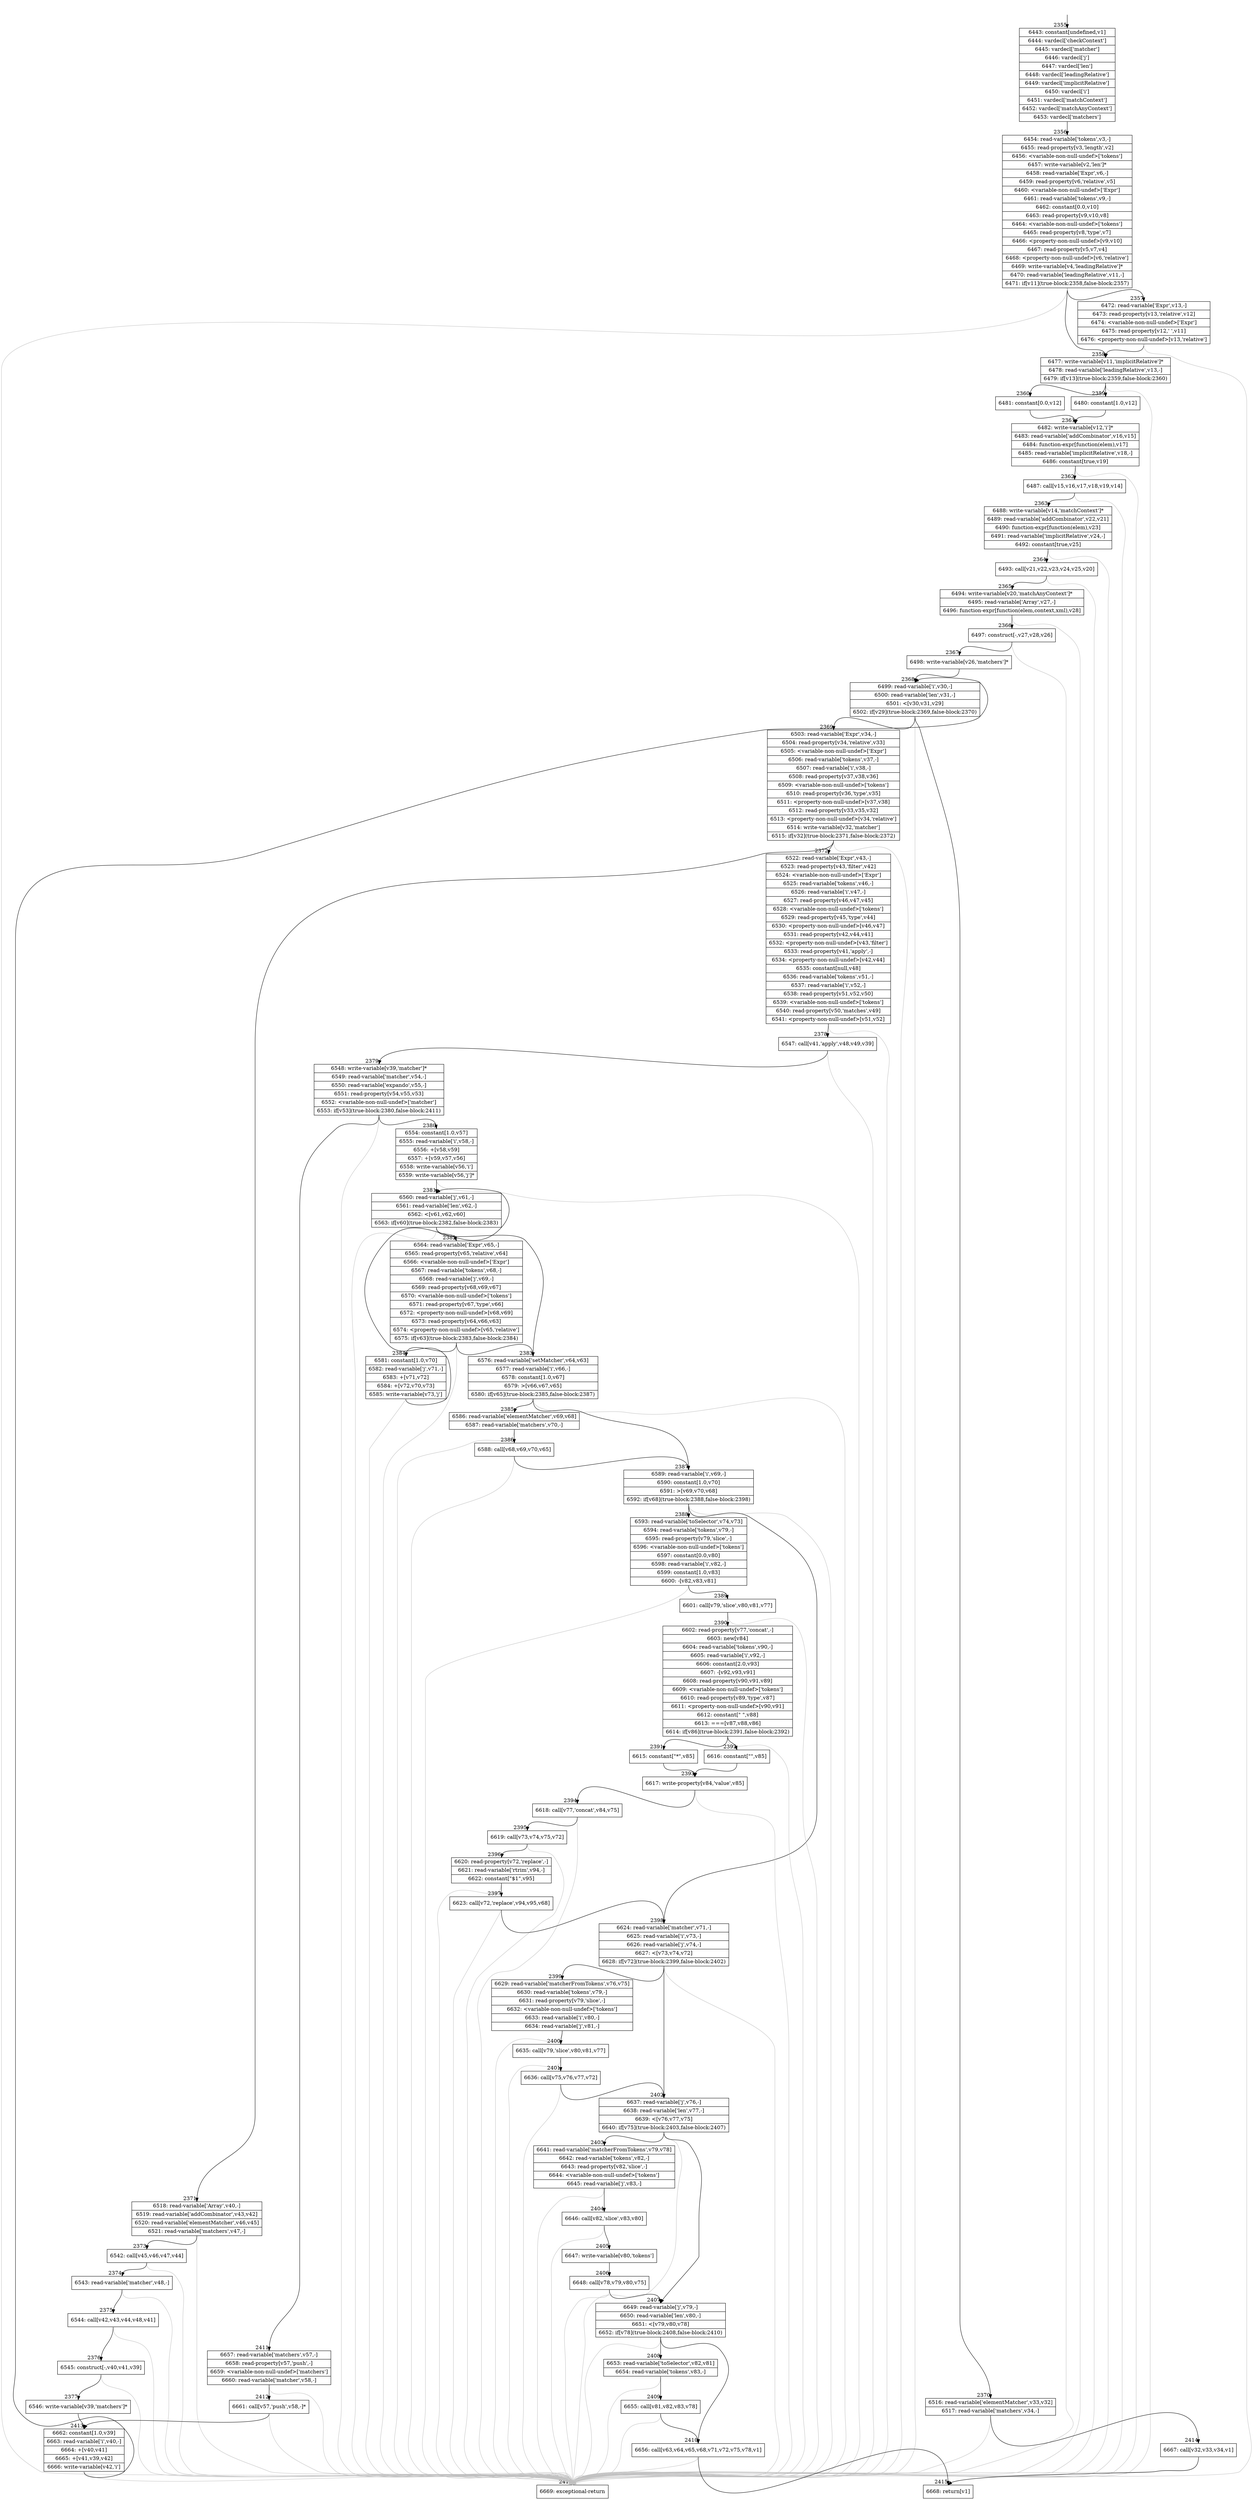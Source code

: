 digraph {
rankdir="TD"
BB_entry160[shape=none,label=""];
BB_entry160 -> BB2355 [tailport=s, headport=n, headlabel="    2355"]
BB2355 [shape=record label="{6443: constant[undefined,v1]|6444: vardecl['checkContext']|6445: vardecl['matcher']|6446: vardecl['j']|6447: vardecl['len']|6448: vardecl['leadingRelative']|6449: vardecl['implicitRelative']|6450: vardecl['i']|6451: vardecl['matchContext']|6452: vardecl['matchAnyContext']|6453: vardecl['matchers']}" ] 
BB2355 -> BB2356 [tailport=s, headport=n, headlabel="      2356"]
BB2356 [shape=record label="{6454: read-variable['tokens',v3,-]|6455: read-property[v3,'length',v2]|6456: \<variable-non-null-undef\>['tokens']|6457: write-variable[v2,'len']*|6458: read-variable['Expr',v6,-]|6459: read-property[v6,'relative',v5]|6460: \<variable-non-null-undef\>['Expr']|6461: read-variable['tokens',v9,-]|6462: constant[0.0,v10]|6463: read-property[v9,v10,v8]|6464: \<variable-non-null-undef\>['tokens']|6465: read-property[v8,'type',v7]|6466: \<property-non-null-undef\>[v9,v10]|6467: read-property[v5,v7,v4]|6468: \<property-non-null-undef\>[v6,'relative']|6469: write-variable[v4,'leadingRelative']*|6470: read-variable['leadingRelative',v11,-]|6471: if[v11](true-block:2358,false-block:2357)}" ] 
BB2356 -> BB2358 [tailport=s, headport=n, headlabel="      2358"]
BB2356 -> BB2357 [tailport=s, headport=n, headlabel="      2357"]
BB2356 -> BB2416 [tailport=s, headport=n, color=gray, headlabel="      2416"]
BB2357 [shape=record label="{6472: read-variable['Expr',v13,-]|6473: read-property[v13,'relative',v12]|6474: \<variable-non-null-undef\>['Expr']|6475: read-property[v12,' ',v11]|6476: \<property-non-null-undef\>[v13,'relative']}" ] 
BB2357 -> BB2358 [tailport=s, headport=n]
BB2357 -> BB2416 [tailport=s, headport=n, color=gray]
BB2358 [shape=record label="{6477: write-variable[v11,'implicitRelative']*|6478: read-variable['leadingRelative',v13,-]|6479: if[v13](true-block:2359,false-block:2360)}" ] 
BB2358 -> BB2359 [tailport=s, headport=n, headlabel="      2359"]
BB2358 -> BB2360 [tailport=s, headport=n, headlabel="      2360"]
BB2358 -> BB2416 [tailport=s, headport=n, color=gray]
BB2359 [shape=record label="{6480: constant[1.0,v12]}" ] 
BB2359 -> BB2361 [tailport=s, headport=n, headlabel="      2361"]
BB2360 [shape=record label="{6481: constant[0.0,v12]}" ] 
BB2360 -> BB2361 [tailport=s, headport=n]
BB2361 [shape=record label="{6482: write-variable[v12,'i']*|6483: read-variable['addCombinator',v16,v15]|6484: function-expr[function(elem),v17]|6485: read-variable['implicitRelative',v18,-]|6486: constant[true,v19]}" ] 
BB2361 -> BB2362 [tailport=s, headport=n, headlabel="      2362"]
BB2361 -> BB2416 [tailport=s, headport=n, color=gray]
BB2362 [shape=record label="{6487: call[v15,v16,v17,v18,v19,v14]}" ] 
BB2362 -> BB2363 [tailport=s, headport=n, headlabel="      2363"]
BB2362 -> BB2416 [tailport=s, headport=n, color=gray]
BB2363 [shape=record label="{6488: write-variable[v14,'matchContext']*|6489: read-variable['addCombinator',v22,v21]|6490: function-expr[function(elem),v23]|6491: read-variable['implicitRelative',v24,-]|6492: constant[true,v25]}" ] 
BB2363 -> BB2364 [tailport=s, headport=n, headlabel="      2364"]
BB2363 -> BB2416 [tailport=s, headport=n, color=gray]
BB2364 [shape=record label="{6493: call[v21,v22,v23,v24,v25,v20]}" ] 
BB2364 -> BB2365 [tailport=s, headport=n, headlabel="      2365"]
BB2364 -> BB2416 [tailport=s, headport=n, color=gray]
BB2365 [shape=record label="{6494: write-variable[v20,'matchAnyContext']*|6495: read-variable['Array',v27,-]|6496: function-expr[function(elem,context,xml),v28]}" ] 
BB2365 -> BB2366 [tailport=s, headport=n, headlabel="      2366"]
BB2365 -> BB2416 [tailport=s, headport=n, color=gray]
BB2366 [shape=record label="{6497: construct[-,v27,v28,v26]}" ] 
BB2366 -> BB2367 [tailport=s, headport=n, headlabel="      2367"]
BB2366 -> BB2416 [tailport=s, headport=n, color=gray]
BB2367 [shape=record label="{6498: write-variable[v26,'matchers']*}" ] 
BB2367 -> BB2368 [tailport=s, headport=n, headlabel="      2368"]
BB2368 [shape=record label="{6499: read-variable['i',v30,-]|6500: read-variable['len',v31,-]|6501: \<[v30,v31,v29]|6502: if[v29](true-block:2369,false-block:2370)}" ] 
BB2368 -> BB2369 [tailport=s, headport=n, headlabel="      2369"]
BB2368 -> BB2370 [tailport=s, headport=n, headlabel="      2370"]
BB2368 -> BB2416 [tailport=s, headport=n, color=gray]
BB2369 [shape=record label="{6503: read-variable['Expr',v34,-]|6504: read-property[v34,'relative',v33]|6505: \<variable-non-null-undef\>['Expr']|6506: read-variable['tokens',v37,-]|6507: read-variable['i',v38,-]|6508: read-property[v37,v38,v36]|6509: \<variable-non-null-undef\>['tokens']|6510: read-property[v36,'type',v35]|6511: \<property-non-null-undef\>[v37,v38]|6512: read-property[v33,v35,v32]|6513: \<property-non-null-undef\>[v34,'relative']|6514: write-variable[v32,'matcher']|6515: if[v32](true-block:2371,false-block:2372)}" ] 
BB2369 -> BB2371 [tailport=s, headport=n, headlabel="      2371"]
BB2369 -> BB2372 [tailport=s, headport=n, headlabel="      2372"]
BB2369 -> BB2416 [tailport=s, headport=n, color=gray]
BB2370 [shape=record label="{6516: read-variable['elementMatcher',v33,v32]|6517: read-variable['matchers',v34,-]}" ] 
BB2370 -> BB2414 [tailport=s, headport=n, headlabel="      2414"]
BB2370 -> BB2416 [tailport=s, headport=n, color=gray]
BB2371 [shape=record label="{6518: read-variable['Array',v40,-]|6519: read-variable['addCombinator',v43,v42]|6520: read-variable['elementMatcher',v46,v45]|6521: read-variable['matchers',v47,-]}" ] 
BB2371 -> BB2373 [tailport=s, headport=n, headlabel="      2373"]
BB2371 -> BB2416 [tailport=s, headport=n, color=gray]
BB2372 [shape=record label="{6522: read-variable['Expr',v43,-]|6523: read-property[v43,'filter',v42]|6524: \<variable-non-null-undef\>['Expr']|6525: read-variable['tokens',v46,-]|6526: read-variable['i',v47,-]|6527: read-property[v46,v47,v45]|6528: \<variable-non-null-undef\>['tokens']|6529: read-property[v45,'type',v44]|6530: \<property-non-null-undef\>[v46,v47]|6531: read-property[v42,v44,v41]|6532: \<property-non-null-undef\>[v43,'filter']|6533: read-property[v41,'apply',-]|6534: \<property-non-null-undef\>[v42,v44]|6535: constant[null,v48]|6536: read-variable['tokens',v51,-]|6537: read-variable['i',v52,-]|6538: read-property[v51,v52,v50]|6539: \<variable-non-null-undef\>['tokens']|6540: read-property[v50,'matches',v49]|6541: \<property-non-null-undef\>[v51,v52]}" ] 
BB2372 -> BB2378 [tailport=s, headport=n, headlabel="      2378"]
BB2372 -> BB2416 [tailport=s, headport=n, color=gray]
BB2373 [shape=record label="{6542: call[v45,v46,v47,v44]}" ] 
BB2373 -> BB2374 [tailport=s, headport=n, headlabel="      2374"]
BB2373 -> BB2416 [tailport=s, headport=n, color=gray]
BB2374 [shape=record label="{6543: read-variable['matcher',v48,-]}" ] 
BB2374 -> BB2375 [tailport=s, headport=n, headlabel="      2375"]
BB2374 -> BB2416 [tailport=s, headport=n, color=gray]
BB2375 [shape=record label="{6544: call[v42,v43,v44,v48,v41]}" ] 
BB2375 -> BB2376 [tailport=s, headport=n, headlabel="      2376"]
BB2375 -> BB2416 [tailport=s, headport=n, color=gray]
BB2376 [shape=record label="{6545: construct[-,v40,v41,v39]}" ] 
BB2376 -> BB2377 [tailport=s, headport=n, headlabel="      2377"]
BB2376 -> BB2416 [tailport=s, headport=n, color=gray]
BB2377 [shape=record label="{6546: write-variable[v39,'matchers']*}" ] 
BB2377 -> BB2413 [tailport=s, headport=n, headlabel="      2413"]
BB2378 [shape=record label="{6547: call[v41,'apply',v48,v49,v39]}" ] 
BB2378 -> BB2379 [tailport=s, headport=n, headlabel="      2379"]
BB2378 -> BB2416 [tailport=s, headport=n, color=gray]
BB2379 [shape=record label="{6548: write-variable[v39,'matcher']*|6549: read-variable['matcher',v54,-]|6550: read-variable['expando',v55,-]|6551: read-property[v54,v55,v53]|6552: \<variable-non-null-undef\>['matcher']|6553: if[v53](true-block:2380,false-block:2411)}" ] 
BB2379 -> BB2380 [tailport=s, headport=n, headlabel="      2380"]
BB2379 -> BB2411 [tailport=s, headport=n, headlabel="      2411"]
BB2379 -> BB2416 [tailport=s, headport=n, color=gray]
BB2380 [shape=record label="{6554: constant[1.0,v57]|6555: read-variable['i',v58,-]|6556: +[v58,v59]|6557: +[v59,v57,v56]|6558: write-variable[v56,'i']|6559: write-variable[v56,'j']*}" ] 
BB2380 -> BB2381 [tailport=s, headport=n, headlabel="      2381"]
BB2380 -> BB2416 [tailport=s, headport=n, color=gray]
BB2381 [shape=record label="{6560: read-variable['j',v61,-]|6561: read-variable['len',v62,-]|6562: \<[v61,v62,v60]|6563: if[v60](true-block:2382,false-block:2383)}" ] 
BB2381 -> BB2382 [tailport=s, headport=n, headlabel="      2382"]
BB2381 -> BB2383 [tailport=s, headport=n, headlabel="      2383"]
BB2381 -> BB2416 [tailport=s, headport=n, color=gray]
BB2382 [shape=record label="{6564: read-variable['Expr',v65,-]|6565: read-property[v65,'relative',v64]|6566: \<variable-non-null-undef\>['Expr']|6567: read-variable['tokens',v68,-]|6568: read-variable['j',v69,-]|6569: read-property[v68,v69,v67]|6570: \<variable-non-null-undef\>['tokens']|6571: read-property[v67,'type',v66]|6572: \<property-non-null-undef\>[v68,v69]|6573: read-property[v64,v66,v63]|6574: \<property-non-null-undef\>[v65,'relative']|6575: if[v63](true-block:2383,false-block:2384)}" ] 
BB2382 -> BB2383 [tailport=s, headport=n]
BB2382 -> BB2384 [tailport=s, headport=n, headlabel="      2384"]
BB2382 -> BB2416 [tailport=s, headport=n, color=gray]
BB2383 [shape=record label="{6576: read-variable['setMatcher',v64,v63]|6577: read-variable['i',v66,-]|6578: constant[1.0,v67]|6579: \>[v66,v67,v65]|6580: if[v65](true-block:2385,false-block:2387)}" ] 
BB2383 -> BB2387 [tailport=s, headport=n, headlabel="      2387"]
BB2383 -> BB2385 [tailport=s, headport=n, headlabel="      2385"]
BB2383 -> BB2416 [tailport=s, headport=n, color=gray]
BB2384 [shape=record label="{6581: constant[1.0,v70]|6582: read-variable['j',v71,-]|6583: +[v71,v72]|6584: +[v72,v70,v73]|6585: write-variable[v73,'j']}" ] 
BB2384 -> BB2381 [tailport=s, headport=n]
BB2384 -> BB2416 [tailport=s, headport=n, color=gray]
BB2385 [shape=record label="{6586: read-variable['elementMatcher',v69,v68]|6587: read-variable['matchers',v70,-]}" ] 
BB2385 -> BB2386 [tailport=s, headport=n, headlabel="      2386"]
BB2385 -> BB2416 [tailport=s, headport=n, color=gray]
BB2386 [shape=record label="{6588: call[v68,v69,v70,v65]}" ] 
BB2386 -> BB2387 [tailport=s, headport=n]
BB2386 -> BB2416 [tailport=s, headport=n, color=gray]
BB2387 [shape=record label="{6589: read-variable['i',v69,-]|6590: constant[1.0,v70]|6591: \>[v69,v70,v68]|6592: if[v68](true-block:2388,false-block:2398)}" ] 
BB2387 -> BB2398 [tailport=s, headport=n, headlabel="      2398"]
BB2387 -> BB2388 [tailport=s, headport=n, headlabel="      2388"]
BB2387 -> BB2416 [tailport=s, headport=n, color=gray]
BB2388 [shape=record label="{6593: read-variable['toSelector',v74,v73]|6594: read-variable['tokens',v79,-]|6595: read-property[v79,'slice',-]|6596: \<variable-non-null-undef\>['tokens']|6597: constant[0.0,v80]|6598: read-variable['i',v82,-]|6599: constant[1.0,v83]|6600: -[v82,v83,v81]}" ] 
BB2388 -> BB2389 [tailport=s, headport=n, headlabel="      2389"]
BB2388 -> BB2416 [tailport=s, headport=n, color=gray]
BB2389 [shape=record label="{6601: call[v79,'slice',v80,v81,v77]}" ] 
BB2389 -> BB2390 [tailport=s, headport=n, headlabel="      2390"]
BB2389 -> BB2416 [tailport=s, headport=n, color=gray]
BB2390 [shape=record label="{6602: read-property[v77,'concat',-]|6603: new[v84]|6604: read-variable['tokens',v90,-]|6605: read-variable['i',v92,-]|6606: constant[2.0,v93]|6607: -[v92,v93,v91]|6608: read-property[v90,v91,v89]|6609: \<variable-non-null-undef\>['tokens']|6610: read-property[v89,'type',v87]|6611: \<property-non-null-undef\>[v90,v91]|6612: constant[\" \",v88]|6613: ===[v87,v88,v86]|6614: if[v86](true-block:2391,false-block:2392)}" ] 
BB2390 -> BB2391 [tailport=s, headport=n, headlabel="      2391"]
BB2390 -> BB2392 [tailport=s, headport=n, headlabel="      2392"]
BB2390 -> BB2416 [tailport=s, headport=n, color=gray]
BB2391 [shape=record label="{6615: constant[\"*\",v85]}" ] 
BB2391 -> BB2393 [tailport=s, headport=n, headlabel="      2393"]
BB2392 [shape=record label="{6616: constant[\"\",v85]}" ] 
BB2392 -> BB2393 [tailport=s, headport=n]
BB2393 [shape=record label="{6617: write-property[v84,'value',v85]}" ] 
BB2393 -> BB2394 [tailport=s, headport=n, headlabel="      2394"]
BB2393 -> BB2416 [tailport=s, headport=n, color=gray]
BB2394 [shape=record label="{6618: call[v77,'concat',v84,v75]}" ] 
BB2394 -> BB2395 [tailport=s, headport=n, headlabel="      2395"]
BB2394 -> BB2416 [tailport=s, headport=n, color=gray]
BB2395 [shape=record label="{6619: call[v73,v74,v75,v72]}" ] 
BB2395 -> BB2396 [tailport=s, headport=n, headlabel="      2396"]
BB2395 -> BB2416 [tailport=s, headport=n, color=gray]
BB2396 [shape=record label="{6620: read-property[v72,'replace',-]|6621: read-variable['rtrim',v94,-]|6622: constant[\"$1\",v95]}" ] 
BB2396 -> BB2397 [tailport=s, headport=n, headlabel="      2397"]
BB2396 -> BB2416 [tailport=s, headport=n, color=gray]
BB2397 [shape=record label="{6623: call[v72,'replace',v94,v95,v68]}" ] 
BB2397 -> BB2398 [tailport=s, headport=n]
BB2397 -> BB2416 [tailport=s, headport=n, color=gray]
BB2398 [shape=record label="{6624: read-variable['matcher',v71,-]|6625: read-variable['i',v73,-]|6626: read-variable['j',v74,-]|6627: \<[v73,v74,v72]|6628: if[v72](true-block:2399,false-block:2402)}" ] 
BB2398 -> BB2402 [tailport=s, headport=n, headlabel="      2402"]
BB2398 -> BB2399 [tailport=s, headport=n, headlabel="      2399"]
BB2398 -> BB2416 [tailport=s, headport=n, color=gray]
BB2399 [shape=record label="{6629: read-variable['matcherFromTokens',v76,v75]|6630: read-variable['tokens',v79,-]|6631: read-property[v79,'slice',-]|6632: \<variable-non-null-undef\>['tokens']|6633: read-variable['i',v80,-]|6634: read-variable['j',v81,-]}" ] 
BB2399 -> BB2400 [tailport=s, headport=n, headlabel="      2400"]
BB2399 -> BB2416 [tailport=s, headport=n, color=gray]
BB2400 [shape=record label="{6635: call[v79,'slice',v80,v81,v77]}" ] 
BB2400 -> BB2401 [tailport=s, headport=n, headlabel="      2401"]
BB2400 -> BB2416 [tailport=s, headport=n, color=gray]
BB2401 [shape=record label="{6636: call[v75,v76,v77,v72]}" ] 
BB2401 -> BB2402 [tailport=s, headport=n]
BB2401 -> BB2416 [tailport=s, headport=n, color=gray]
BB2402 [shape=record label="{6637: read-variable['j',v76,-]|6638: read-variable['len',v77,-]|6639: \<[v76,v77,v75]|6640: if[v75](true-block:2403,false-block:2407)}" ] 
BB2402 -> BB2407 [tailport=s, headport=n, headlabel="      2407"]
BB2402 -> BB2403 [tailport=s, headport=n, headlabel="      2403"]
BB2402 -> BB2416 [tailport=s, headport=n, color=gray]
BB2403 [shape=record label="{6641: read-variable['matcherFromTokens',v79,v78]|6642: read-variable['tokens',v82,-]|6643: read-property[v82,'slice',-]|6644: \<variable-non-null-undef\>['tokens']|6645: read-variable['j',v83,-]}" ] 
BB2403 -> BB2404 [tailport=s, headport=n, headlabel="      2404"]
BB2403 -> BB2416 [tailport=s, headport=n, color=gray]
BB2404 [shape=record label="{6646: call[v82,'slice',v83,v80]}" ] 
BB2404 -> BB2405 [tailport=s, headport=n, headlabel="      2405"]
BB2404 -> BB2416 [tailport=s, headport=n, color=gray]
BB2405 [shape=record label="{6647: write-variable[v80,'tokens']}" ] 
BB2405 -> BB2406 [tailport=s, headport=n, headlabel="      2406"]
BB2406 [shape=record label="{6648: call[v78,v79,v80,v75]}" ] 
BB2406 -> BB2407 [tailport=s, headport=n]
BB2406 -> BB2416 [tailport=s, headport=n, color=gray]
BB2407 [shape=record label="{6649: read-variable['j',v79,-]|6650: read-variable['len',v80,-]|6651: \<[v79,v80,v78]|6652: if[v78](true-block:2408,false-block:2410)}" ] 
BB2407 -> BB2410 [tailport=s, headport=n, headlabel="      2410"]
BB2407 -> BB2408 [tailport=s, headport=n, headlabel="      2408"]
BB2407 -> BB2416 [tailport=s, headport=n, color=gray]
BB2408 [shape=record label="{6653: read-variable['toSelector',v82,v81]|6654: read-variable['tokens',v83,-]}" ] 
BB2408 -> BB2409 [tailport=s, headport=n, headlabel="      2409"]
BB2408 -> BB2416 [tailport=s, headport=n, color=gray]
BB2409 [shape=record label="{6655: call[v81,v82,v83,v78]}" ] 
BB2409 -> BB2410 [tailport=s, headport=n]
BB2409 -> BB2416 [tailport=s, headport=n, color=gray]
BB2410 [shape=record label="{6656: call[v63,v64,v65,v68,v71,v72,v75,v78,v1]}" ] 
BB2410 -> BB2415 [tailport=s, headport=n, headlabel="      2415"]
BB2410 -> BB2416 [tailport=s, headport=n, color=gray]
BB2411 [shape=record label="{6657: read-variable['matchers',v57,-]|6658: read-property[v57,'push',-]|6659: \<variable-non-null-undef\>['matchers']|6660: read-variable['matcher',v58,-]}" ] 
BB2411 -> BB2412 [tailport=s, headport=n, headlabel="      2412"]
BB2411 -> BB2416 [tailport=s, headport=n, color=gray]
BB2412 [shape=record label="{6661: call[v57,'push',v58,-]*}" ] 
BB2412 -> BB2413 [tailport=s, headport=n]
BB2412 -> BB2416 [tailport=s, headport=n, color=gray]
BB2413 [shape=record label="{6662: constant[1.0,v39]|6663: read-variable['i',v40,-]|6664: +[v40,v41]|6665: +[v41,v39,v42]|6666: write-variable[v42,'i']}" ] 
BB2413 -> BB2368 [tailport=s, headport=n]
BB2413 -> BB2416 [tailport=s, headport=n, color=gray]
BB2414 [shape=record label="{6667: call[v32,v33,v34,v1]}" ] 
BB2414 -> BB2415 [tailport=s, headport=n]
BB2414 -> BB2416 [tailport=s, headport=n, color=gray]
BB2415 [shape=record label="{6668: return[v1]}" ] 
BB2416 [shape=record label="{6669: exceptional-return}" ] 
}
